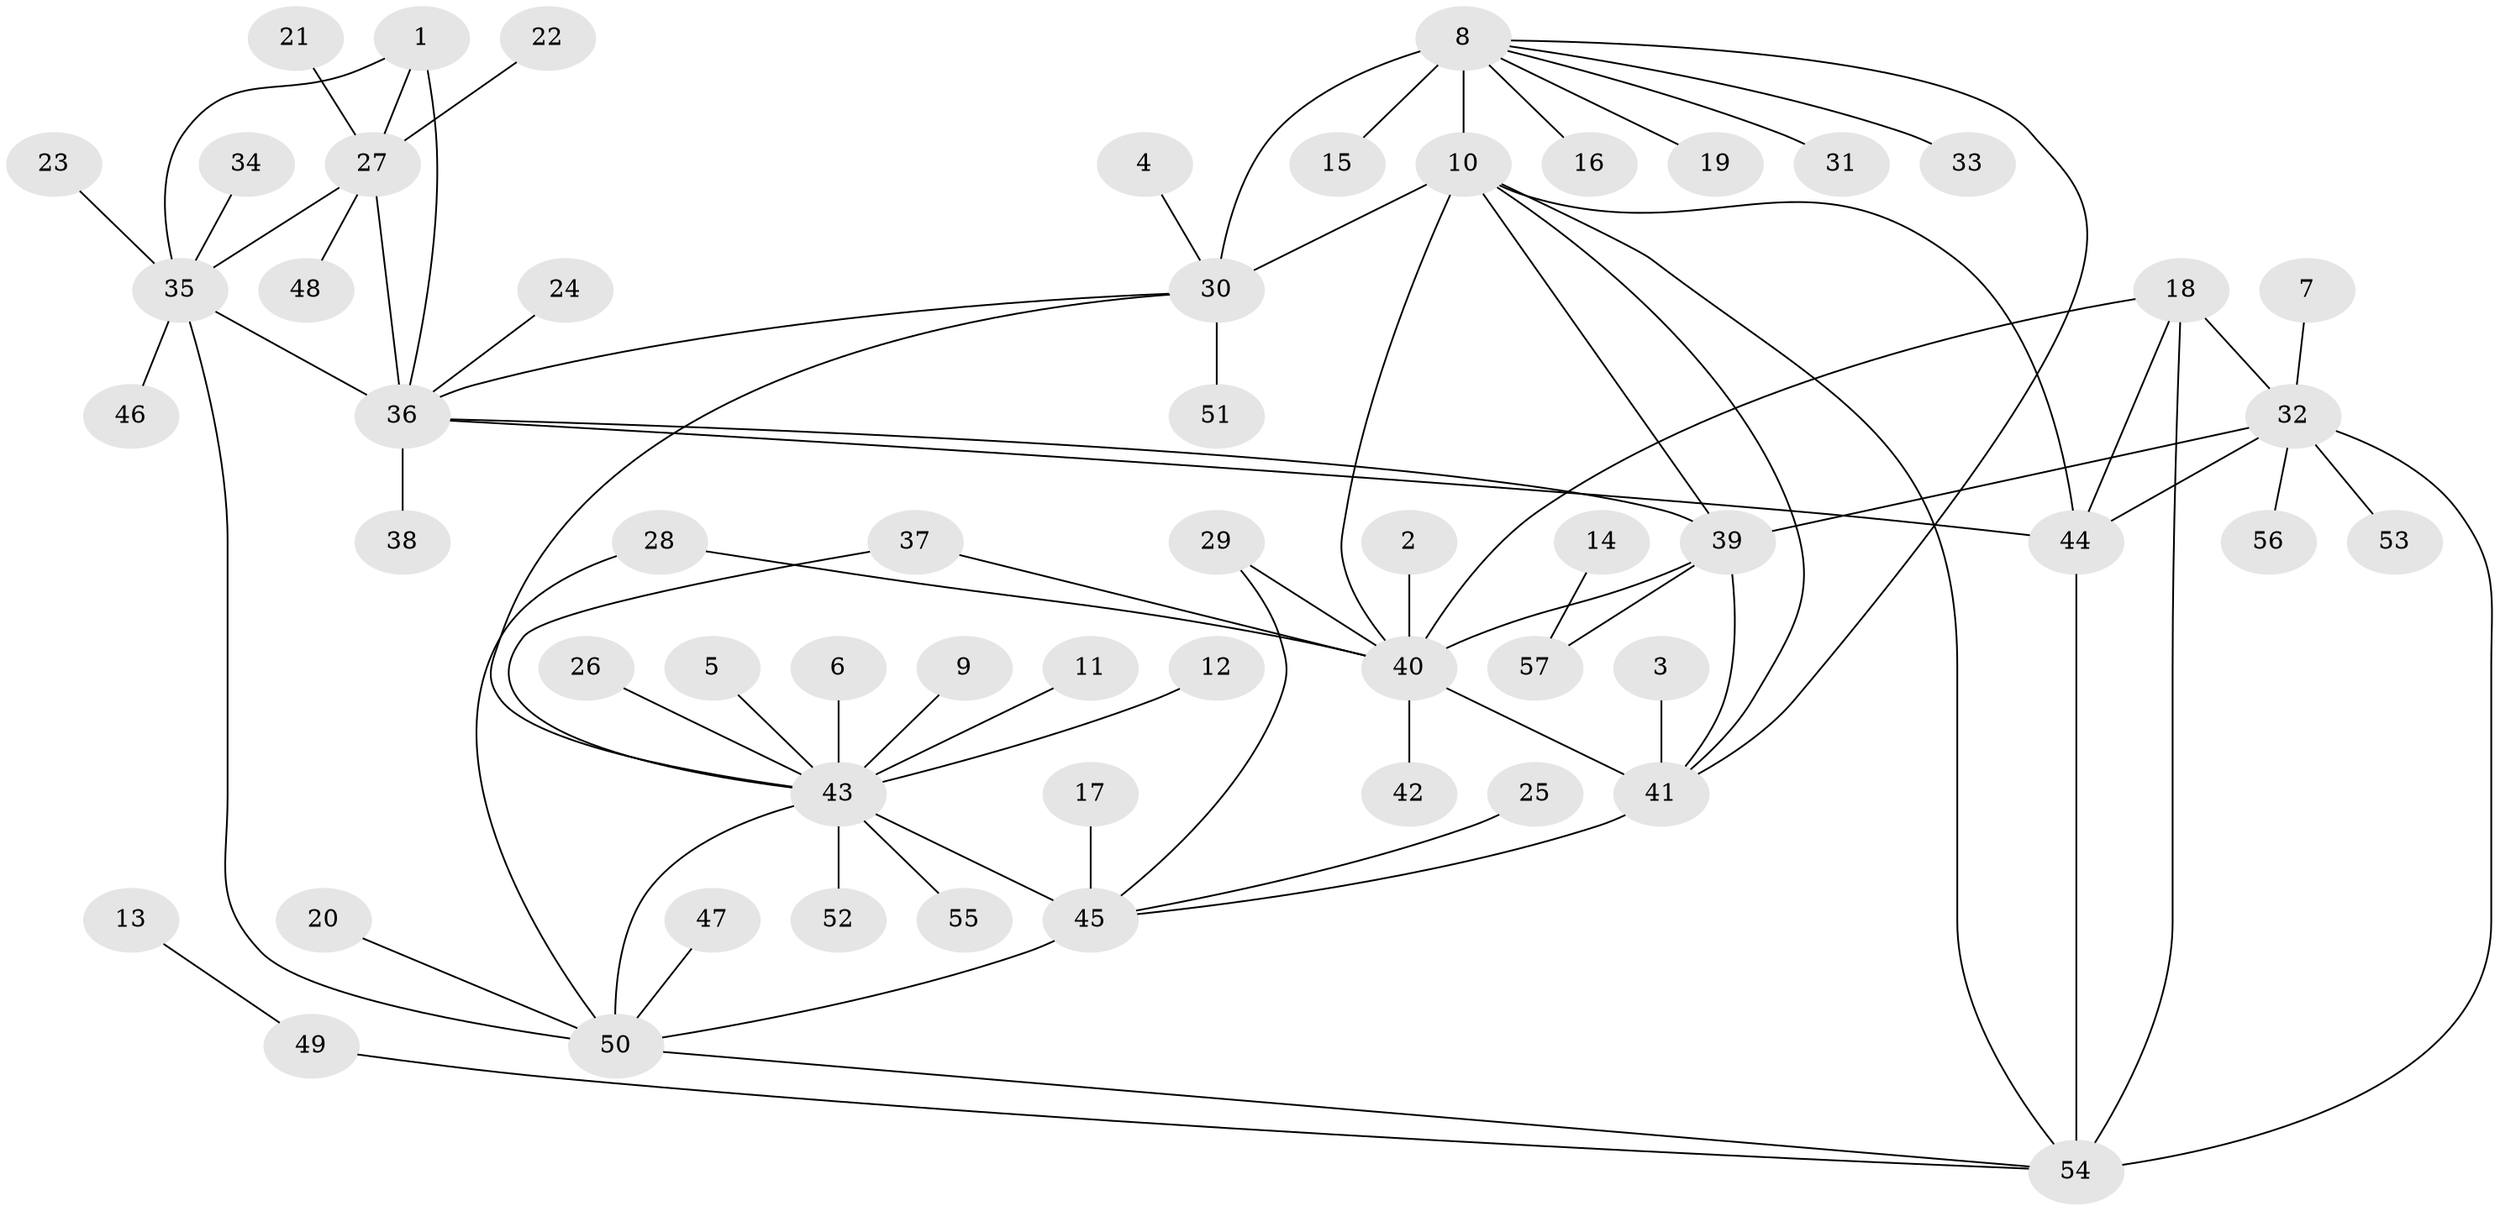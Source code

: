 // original degree distribution, {8: 0.05309734513274336, 7: 0.02654867256637168, 9: 0.035398230088495575, 10: 0.035398230088495575, 6: 0.035398230088495575, 5: 0.008849557522123894, 4: 0.061946902654867256, 1: 0.5309734513274337, 2: 0.17699115044247787, 3: 0.035398230088495575}
// Generated by graph-tools (version 1.1) at 2025/50/03/09/25 03:50:28]
// undirected, 57 vertices, 79 edges
graph export_dot {
graph [start="1"]
  node [color=gray90,style=filled];
  1;
  2;
  3;
  4;
  5;
  6;
  7;
  8;
  9;
  10;
  11;
  12;
  13;
  14;
  15;
  16;
  17;
  18;
  19;
  20;
  21;
  22;
  23;
  24;
  25;
  26;
  27;
  28;
  29;
  30;
  31;
  32;
  33;
  34;
  35;
  36;
  37;
  38;
  39;
  40;
  41;
  42;
  43;
  44;
  45;
  46;
  47;
  48;
  49;
  50;
  51;
  52;
  53;
  54;
  55;
  56;
  57;
  1 -- 27 [weight=1.0];
  1 -- 35 [weight=1.0];
  1 -- 36 [weight=2.0];
  2 -- 40 [weight=1.0];
  3 -- 41 [weight=1.0];
  4 -- 30 [weight=1.0];
  5 -- 43 [weight=1.0];
  6 -- 43 [weight=1.0];
  7 -- 32 [weight=1.0];
  8 -- 10 [weight=3.0];
  8 -- 15 [weight=1.0];
  8 -- 16 [weight=1.0];
  8 -- 19 [weight=1.0];
  8 -- 30 [weight=3.0];
  8 -- 31 [weight=1.0];
  8 -- 33 [weight=1.0];
  8 -- 41 [weight=1.0];
  9 -- 43 [weight=1.0];
  10 -- 30 [weight=1.0];
  10 -- 39 [weight=1.0];
  10 -- 40 [weight=1.0];
  10 -- 41 [weight=1.0];
  10 -- 44 [weight=1.0];
  10 -- 54 [weight=1.0];
  11 -- 43 [weight=1.0];
  12 -- 43 [weight=1.0];
  13 -- 49 [weight=1.0];
  14 -- 57 [weight=1.0];
  17 -- 45 [weight=1.0];
  18 -- 32 [weight=2.0];
  18 -- 40 [weight=1.0];
  18 -- 44 [weight=1.0];
  18 -- 54 [weight=1.0];
  20 -- 50 [weight=1.0];
  21 -- 27 [weight=1.0];
  22 -- 27 [weight=1.0];
  23 -- 35 [weight=1.0];
  24 -- 36 [weight=1.0];
  25 -- 45 [weight=1.0];
  26 -- 43 [weight=1.0];
  27 -- 35 [weight=1.0];
  27 -- 36 [weight=2.0];
  27 -- 48 [weight=1.0];
  28 -- 40 [weight=1.0];
  28 -- 50 [weight=1.0];
  29 -- 40 [weight=1.0];
  29 -- 45 [weight=1.0];
  30 -- 36 [weight=1.0];
  30 -- 43 [weight=1.0];
  30 -- 51 [weight=1.0];
  32 -- 39 [weight=1.0];
  32 -- 44 [weight=2.0];
  32 -- 53 [weight=1.0];
  32 -- 54 [weight=2.0];
  32 -- 56 [weight=1.0];
  34 -- 35 [weight=1.0];
  35 -- 36 [weight=2.0];
  35 -- 46 [weight=1.0];
  35 -- 50 [weight=1.0];
  36 -- 38 [weight=1.0];
  36 -- 39 [weight=1.0];
  36 -- 44 [weight=1.0];
  37 -- 40 [weight=1.0];
  37 -- 43 [weight=1.0];
  39 -- 40 [weight=3.0];
  39 -- 41 [weight=1.0];
  39 -- 57 [weight=1.0];
  40 -- 41 [weight=4.0];
  40 -- 42 [weight=1.0];
  41 -- 45 [weight=1.0];
  43 -- 45 [weight=3.0];
  43 -- 50 [weight=3.0];
  43 -- 52 [weight=1.0];
  43 -- 55 [weight=1.0];
  44 -- 54 [weight=1.0];
  45 -- 50 [weight=1.0];
  47 -- 50 [weight=1.0];
  49 -- 54 [weight=1.0];
  50 -- 54 [weight=1.0];
}
